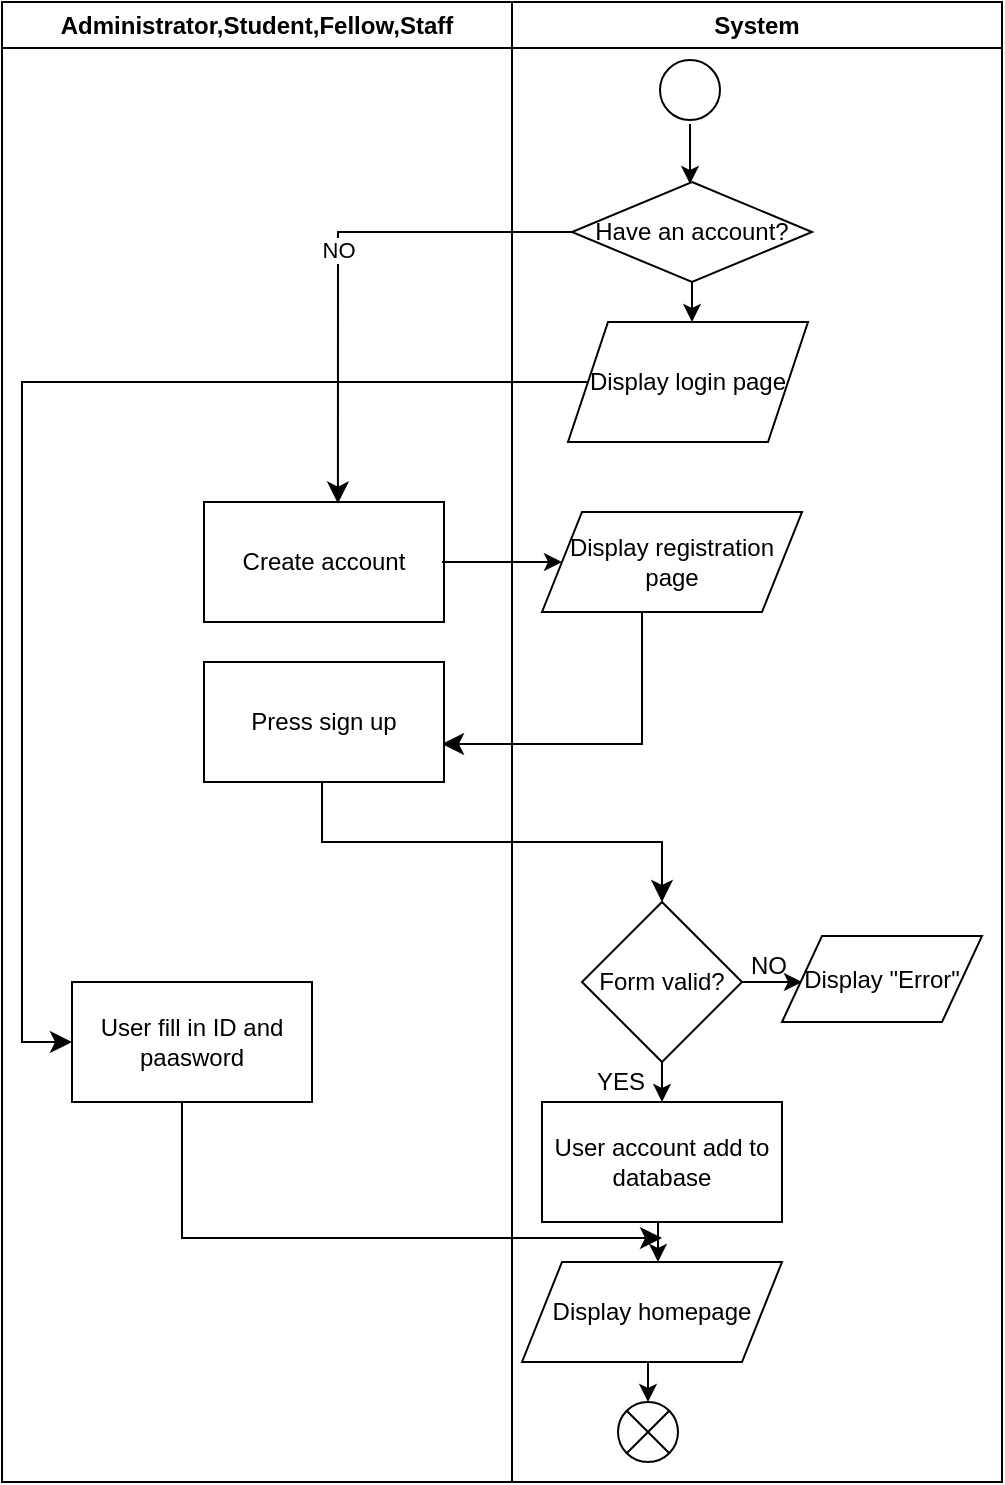 <mxfile>
    <diagram id="PToDFmMBbnbl_CZjo7a7" name="Page-1">
        <mxGraphModel dx="458" dy="725" grid="1" gridSize="10" guides="1" tooltips="1" connect="1" arrows="1" fold="1" page="1" pageScale="1" pageWidth="850" pageHeight="1100" math="0" shadow="0">
            <root>
                <mxCell id="0"/>
                <mxCell id="1" parent="0"/>
                <mxCell id="3" value="" style="endArrow=classic;html=1;" edge="1" parent="1">
                    <mxGeometry width="50" height="50" relative="1" as="geometry">
                        <mxPoint x="704" y="81" as="sourcePoint"/>
                        <mxPoint x="704" y="111" as="targetPoint"/>
                    </mxGeometry>
                </mxCell>
                <mxCell id="8" value="Create account" style="rounded=0;whiteSpace=wrap;html=1;" vertex="1" parent="1">
                    <mxGeometry x="461" y="270" width="120" height="60" as="geometry"/>
                </mxCell>
                <mxCell id="9" value="" style="endArrow=classic;html=1;" edge="1" parent="1">
                    <mxGeometry width="50" height="50" relative="1" as="geometry">
                        <mxPoint x="580" y="300" as="sourcePoint"/>
                        <mxPoint x="640" y="300" as="targetPoint"/>
                    </mxGeometry>
                </mxCell>
                <mxCell id="10" value="Display registration page" style="shape=parallelogram;perimeter=parallelogramPerimeter;whiteSpace=wrap;html=1;fixedSize=1;" vertex="1" parent="1">
                    <mxGeometry x="630" y="275" width="130" height="50" as="geometry"/>
                </mxCell>
                <mxCell id="12" value="" style="edgeStyle=segmentEdgeStyle;endArrow=classic;html=1;curved=0;rounded=0;endSize=8;startSize=8;" edge="1" parent="1">
                    <mxGeometry width="50" height="50" relative="1" as="geometry">
                        <mxPoint x="680" y="325" as="sourcePoint"/>
                        <mxPoint x="580" y="391" as="targetPoint"/>
                        <Array as="points">
                            <mxPoint x="680" y="391"/>
                        </Array>
                    </mxGeometry>
                </mxCell>
                <mxCell id="13" value="Press sign up" style="rounded=0;whiteSpace=wrap;html=1;" vertex="1" parent="1">
                    <mxGeometry x="461" y="350" width="120" height="60" as="geometry"/>
                </mxCell>
                <mxCell id="14" value="" style="edgeStyle=elbowEdgeStyle;elbow=vertical;endArrow=classic;html=1;curved=0;rounded=0;endSize=8;startSize=8;" edge="1" parent="1">
                    <mxGeometry width="50" height="50" relative="1" as="geometry">
                        <mxPoint x="520" y="410" as="sourcePoint"/>
                        <mxPoint x="690" y="470" as="targetPoint"/>
                    </mxGeometry>
                </mxCell>
                <mxCell id="15" value="Form valid?" style="rhombus;whiteSpace=wrap;html=1;" vertex="1" parent="1">
                    <mxGeometry x="650" y="470" width="80" height="80" as="geometry"/>
                </mxCell>
                <mxCell id="16" value="" style="endArrow=classic;html=1;" edge="1" parent="1">
                    <mxGeometry width="50" height="50" relative="1" as="geometry">
                        <mxPoint x="730" y="510" as="sourcePoint"/>
                        <mxPoint x="760" y="510" as="targetPoint"/>
                    </mxGeometry>
                </mxCell>
                <mxCell id="17" value="NO" style="text;html=1;align=center;verticalAlign=middle;resizable=0;points=[];autosize=1;strokeColor=none;fillColor=none;" vertex="1" parent="1">
                    <mxGeometry x="723" y="487" width="40" height="30" as="geometry"/>
                </mxCell>
                <mxCell id="18" value="Display &quot;Error&quot;" style="shape=parallelogram;perimeter=parallelogramPerimeter;whiteSpace=wrap;html=1;fixedSize=1;" vertex="1" parent="1">
                    <mxGeometry x="750" y="487" width="100" height="43" as="geometry"/>
                </mxCell>
                <mxCell id="19" value="" style="endArrow=classic;html=1;" edge="1" parent="1">
                    <mxGeometry width="50" height="50" relative="1" as="geometry">
                        <mxPoint x="690" y="550" as="sourcePoint"/>
                        <mxPoint x="690" y="570" as="targetPoint"/>
                    </mxGeometry>
                </mxCell>
                <mxCell id="20" value="YES" style="text;html=1;align=center;verticalAlign=middle;resizable=0;points=[];autosize=1;strokeColor=none;fillColor=none;" vertex="1" parent="1">
                    <mxGeometry x="644" y="545" width="50" height="30" as="geometry"/>
                </mxCell>
                <mxCell id="21" value="User account add to database" style="rounded=0;whiteSpace=wrap;html=1;" vertex="1" parent="1">
                    <mxGeometry x="630" y="570" width="120" height="60" as="geometry"/>
                </mxCell>
                <mxCell id="22" value="Display homepage" style="shape=parallelogram;perimeter=parallelogramPerimeter;whiteSpace=wrap;html=1;fixedSize=1;" vertex="1" parent="1">
                    <mxGeometry x="620" y="650" width="130" height="50" as="geometry"/>
                </mxCell>
                <mxCell id="23" value="" style="endArrow=classic;html=1;" edge="1" parent="1">
                    <mxGeometry width="50" height="50" relative="1" as="geometry">
                        <mxPoint x="688" y="630" as="sourcePoint"/>
                        <mxPoint x="688" y="650" as="targetPoint"/>
                    </mxGeometry>
                </mxCell>
                <mxCell id="24" value="" style="endArrow=classic;html=1;" edge="1" parent="1">
                    <mxGeometry width="50" height="50" relative="1" as="geometry">
                        <mxPoint x="683" y="700" as="sourcePoint"/>
                        <mxPoint x="683" y="720" as="targetPoint"/>
                    </mxGeometry>
                </mxCell>
                <mxCell id="25" value="" style="shape=sumEllipse;perimeter=ellipsePerimeter;whiteSpace=wrap;html=1;backgroundOutline=1;" vertex="1" parent="1">
                    <mxGeometry x="668" y="720" width="30" height="30" as="geometry"/>
                </mxCell>
                <mxCell id="26" value="Administrator,Student,Fellow,Staff" style="swimlane;whiteSpace=wrap;html=1;" vertex="1" parent="1">
                    <mxGeometry x="360" y="20" width="255" height="740" as="geometry"/>
                </mxCell>
                <mxCell id="40" value="User fill in ID and paasword" style="rounded=0;whiteSpace=wrap;html=1;" vertex="1" parent="26">
                    <mxGeometry x="35" y="490" width="120" height="60" as="geometry"/>
                </mxCell>
                <mxCell id="27" value="System" style="swimlane;whiteSpace=wrap;html=1;" vertex="1" parent="1">
                    <mxGeometry x="615" y="20" width="245" height="740" as="geometry"/>
                </mxCell>
                <mxCell id="4" value="Display login page" style="shape=parallelogram;perimeter=parallelogramPerimeter;whiteSpace=wrap;html=1;fixedSize=1;" vertex="1" parent="27">
                    <mxGeometry x="28" y="160" width="120" height="60" as="geometry"/>
                </mxCell>
                <mxCell id="29" value="Have an account?" style="rhombus;whiteSpace=wrap;html=1;" vertex="1" parent="27">
                    <mxGeometry x="30" y="90" width="120" height="50" as="geometry"/>
                </mxCell>
                <mxCell id="2" value="" style="ellipse;" vertex="1" parent="27">
                    <mxGeometry x="74" y="29" width="30" height="30" as="geometry"/>
                </mxCell>
                <mxCell id="31" value="" style="endArrow=classic;html=1;" edge="1" parent="27">
                    <mxGeometry width="50" height="50" relative="1" as="geometry">
                        <mxPoint x="90" y="140" as="sourcePoint"/>
                        <mxPoint x="90" y="160" as="targetPoint"/>
                    </mxGeometry>
                </mxCell>
                <mxCell id="41" value="" style="edgeStyle=elbowEdgeStyle;elbow=horizontal;endArrow=classic;html=1;curved=0;rounded=0;endSize=8;startSize=8;" edge="1" parent="27" source="40">
                    <mxGeometry width="50" height="50" relative="1" as="geometry">
                        <mxPoint x="-165" y="570" as="sourcePoint"/>
                        <mxPoint x="75" y="618" as="targetPoint"/>
                        <Array as="points">
                            <mxPoint x="-165" y="610"/>
                        </Array>
                    </mxGeometry>
                </mxCell>
                <mxCell id="7" value="NO" style="edgeStyle=segmentEdgeStyle;endArrow=classic;html=1;curved=0;rounded=0;endSize=8;startSize=8;exitX=0;exitY=0.5;exitDx=0;exitDy=0;entryX=0.558;entryY=0.013;entryDx=0;entryDy=0;entryPerimeter=0;" edge="1" parent="1" source="29" target="8">
                    <mxGeometry width="50" height="50" relative="1" as="geometry">
                        <mxPoint x="588.996" y="135.002" as="sourcePoint"/>
                        <mxPoint x="455" y="275" as="targetPoint"/>
                        <Array as="points">
                            <mxPoint x="528" y="135"/>
                        </Array>
                    </mxGeometry>
                </mxCell>
                <mxCell id="35" value="" style="edgeStyle=elbowEdgeStyle;elbow=horizontal;endArrow=classic;html=1;curved=0;rounded=0;endSize=8;startSize=8;exitX=0;exitY=0.5;exitDx=0;exitDy=0;entryX=0;entryY=0.5;entryDx=0;entryDy=0;" edge="1" parent="1" source="4" target="40">
                    <mxGeometry width="50" height="50" relative="1" as="geometry">
                        <mxPoint x="600" y="210" as="sourcePoint"/>
                        <mxPoint x="385" y="520" as="targetPoint"/>
                        <Array as="points">
                            <mxPoint x="370" y="490"/>
                            <mxPoint x="385" y="340"/>
                            <mxPoint x="390" y="170"/>
                        </Array>
                    </mxGeometry>
                </mxCell>
            </root>
        </mxGraphModel>
    </diagram>
</mxfile>